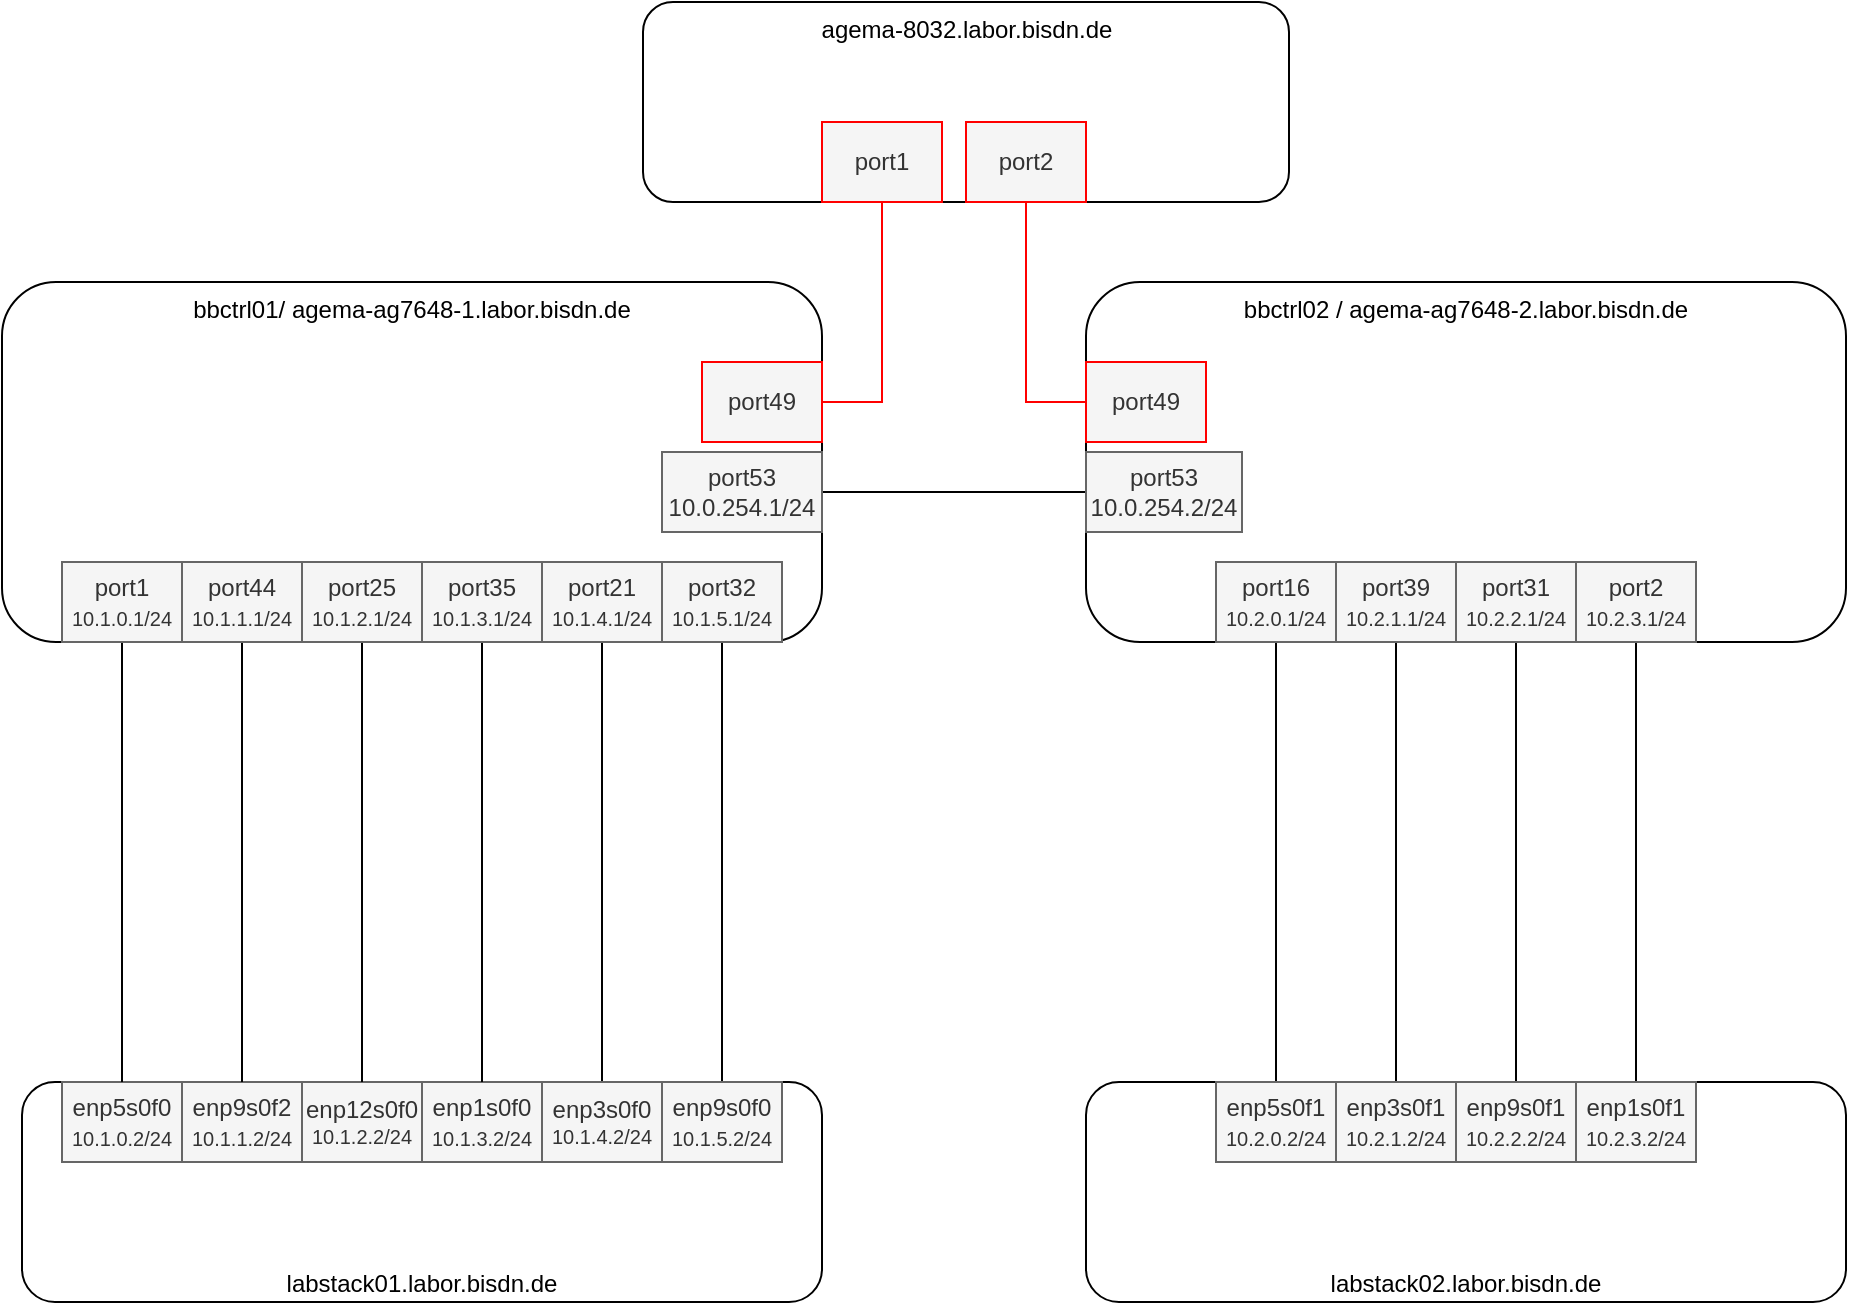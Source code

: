 <mxfile version="11.0.1" type="device"><diagram id="6hXzVfUQsyLLjvMXxQRt" name="Page-1"><mxGraphModel dx="1871" dy="1631" grid="1" gridSize="10" guides="1" tooltips="1" connect="1" arrows="1" fold="1" page="1" pageScale="1" pageWidth="850" pageHeight="1100" math="0" shadow="0"><root><mxCell id="0"/><mxCell id="1" parent="0"/><mxCell id="zLsMLydvJlKHDCSAKvgF-3" value="labstack01.labor.bisdn.de" style="rounded=1;whiteSpace=wrap;html=1;verticalAlign=bottom;" parent="1" vertex="1"><mxGeometry x="-170" y="280" width="400" height="110" as="geometry"/></mxCell><mxCell id="zLsMLydvJlKHDCSAKvgF-4" value="&lt;div&gt;labstack02.labor.bisdn.de&lt;/div&gt;" style="rounded=1;whiteSpace=wrap;html=1;verticalAlign=bottom;" parent="1" vertex="1"><mxGeometry x="362" y="280" width="380" height="110" as="geometry"/></mxCell><mxCell id="zLsMLydvJlKHDCSAKvgF-67" style="edgeStyle=orthogonalEdgeStyle;rounded=0;orthogonalLoop=1;jettySize=auto;html=1;exitX=0.5;exitY=0;exitDx=0;exitDy=0;entryX=0.5;entryY=1;entryDx=0;entryDy=0;endArrow=none;endFill=0;endSize=18;" parent="1" source="zLsMLydvJlKHDCSAKvgF-5" target="zLsMLydvJlKHDCSAKvgF-19" edge="1"><mxGeometry relative="1" as="geometry"/></mxCell><mxCell id="zLsMLydvJlKHDCSAKvgF-5" value="enp5s0f1&lt;br style=&quot;font-size: 10px&quot;&gt;&lt;font size=&quot;1&quot;&gt;10.2.0.2/24&lt;/font&gt;" style="rounded=0;whiteSpace=wrap;html=1;fillColor=#f5f5f5;strokeColor=#666666;fontColor=#333333;" parent="1" vertex="1"><mxGeometry x="427" y="280" width="60" height="40" as="geometry"/></mxCell><mxCell id="zLsMLydvJlKHDCSAKvgF-68" style="edgeStyle=orthogonalEdgeStyle;rounded=0;orthogonalLoop=1;jettySize=auto;html=1;exitX=0.5;exitY=0;exitDx=0;exitDy=0;entryX=0.5;entryY=1;entryDx=0;entryDy=0;endArrow=none;endFill=0;endSize=18;" parent="1" source="zLsMLydvJlKHDCSAKvgF-6" target="zLsMLydvJlKHDCSAKvgF-20" edge="1"><mxGeometry relative="1" as="geometry"/></mxCell><mxCell id="zLsMLydvJlKHDCSAKvgF-6" value="enp3s0f1&lt;br style=&quot;font-size: 10px&quot;&gt;&lt;font size=&quot;1&quot;&gt;10.2.1.2/24&lt;/font&gt;" style="rounded=0;whiteSpace=wrap;html=1;fillColor=#f5f5f5;strokeColor=#666666;fontColor=#333333;" parent="1" vertex="1"><mxGeometry x="487" y="280" width="60" height="40" as="geometry"/></mxCell><mxCell id="zLsMLydvJlKHDCSAKvgF-70" style="edgeStyle=orthogonalEdgeStyle;rounded=0;orthogonalLoop=1;jettySize=auto;html=1;exitX=0.5;exitY=0;exitDx=0;exitDy=0;entryX=0.5;entryY=1;entryDx=0;entryDy=0;endArrow=none;endFill=0;endSize=18;" parent="1" source="zLsMLydvJlKHDCSAKvgF-8" target="zLsMLydvJlKHDCSAKvgF-21" edge="1"><mxGeometry relative="1" as="geometry"/></mxCell><mxCell id="zLsMLydvJlKHDCSAKvgF-8" value="enp1s0f1&lt;br style=&quot;font-size: 10px&quot;&gt;&lt;font size=&quot;1&quot;&gt;10.2.3.2/24&lt;/font&gt;" style="rounded=0;whiteSpace=wrap;html=1;fillColor=#f5f5f5;strokeColor=#666666;fontColor=#333333;" parent="1" vertex="1"><mxGeometry x="607" y="280" width="60" height="40" as="geometry"/></mxCell><mxCell id="zLsMLydvJlKHDCSAKvgF-69" style="edgeStyle=orthogonalEdgeStyle;rounded=0;orthogonalLoop=1;jettySize=auto;html=1;exitX=0.5;exitY=0;exitDx=0;exitDy=0;entryX=0.5;entryY=1;entryDx=0;entryDy=0;endArrow=none;endFill=0;endSize=18;" parent="1" source="zLsMLydvJlKHDCSAKvgF-10" target="zLsMLydvJlKHDCSAKvgF-22" edge="1"><mxGeometry relative="1" as="geometry"/></mxCell><mxCell id="zLsMLydvJlKHDCSAKvgF-10" value="&lt;div&gt;enp9s0f1&lt;/div&gt;&lt;div&gt;&lt;font style=&quot;font-size: 10px&quot;&gt;10.2.2.2/24&lt;/font&gt;&lt;/div&gt;" style="rounded=0;whiteSpace=wrap;html=1;fillColor=#f5f5f5;strokeColor=#666666;fontColor=#333333;" parent="1" vertex="1"><mxGeometry x="547" y="280" width="60" height="40" as="geometry"/></mxCell><mxCell id="zLsMLydvJlKHDCSAKvgF-11" value="enp5s0f0&lt;br&gt;&lt;font style=&quot;font-size: 10px&quot;&gt;10.1.0.2/24&lt;/font&gt;" style="rounded=0;whiteSpace=wrap;html=1;fillColor=#f5f5f5;strokeColor=#666666;fontColor=#333333;direction=west;" parent="1" vertex="1"><mxGeometry x="-150" y="280" width="60" height="40" as="geometry"/></mxCell><mxCell id="zLsMLydvJlKHDCSAKvgF-12" value="enp9s0f2&lt;br style=&quot;font-size: 10px&quot;&gt;&lt;font size=&quot;1&quot;&gt;10.1.1.2/24&lt;/font&gt;" style="rounded=0;whiteSpace=wrap;html=1;fillColor=#f5f5f5;strokeColor=#666666;fontColor=#333333;direction=west;" parent="1" vertex="1"><mxGeometry x="-90" y="280" width="60" height="40" as="geometry"/></mxCell><mxCell id="zLsMLydvJlKHDCSAKvgF-13" value="enp1s0f0&lt;br style=&quot;font-size: 10px&quot;&gt;&lt;font size=&quot;1&quot;&gt;10.1.3.2/24&lt;/font&gt;" style="rounded=0;whiteSpace=wrap;html=1;fillColor=#f5f5f5;strokeColor=#666666;fontColor=#333333;direction=west;" parent="1" vertex="1"><mxGeometry x="30" y="280" width="60" height="40" as="geometry"/></mxCell><mxCell id="zLsMLydvJlKHDCSAKvgF-14" value="&lt;div&gt;enp12s0f0&lt;/div&gt;&lt;div style=&quot;font-size: 10px&quot;&gt;10.1.2.2/24&lt;/div&gt;" style="rounded=0;whiteSpace=wrap;html=1;fillColor=#f5f5f5;strokeColor=#666666;fontColor=#333333;direction=west;" parent="1" vertex="1"><mxGeometry x="-30" y="280" width="60" height="40" as="geometry"/></mxCell><mxCell id="zLsMLydvJlKHDCSAKvgF-66" style="edgeStyle=orthogonalEdgeStyle;rounded=0;orthogonalLoop=1;jettySize=auto;html=1;exitX=0.5;exitY=1;exitDx=0;exitDy=0;entryX=0.5;entryY=1;entryDx=0;entryDy=0;endArrow=none;endFill=0;endSize=18;" parent="1" source="zLsMLydvJlKHDCSAKvgF-15" target="zLsMLydvJlKHDCSAKvgF-27" edge="1"><mxGeometry relative="1" as="geometry"/></mxCell><mxCell id="zLsMLydvJlKHDCSAKvgF-15" value="enp9s0f0&lt;br style=&quot;font-size: 10px&quot;&gt;&lt;font size=&quot;1&quot;&gt;10.1.5.2/24&lt;/font&gt;" style="rounded=0;whiteSpace=wrap;html=1;fillColor=#f5f5f5;strokeColor=#666666;fontColor=#333333;direction=west;" parent="1" vertex="1"><mxGeometry x="150" y="280" width="60" height="40" as="geometry"/></mxCell><mxCell id="zLsMLydvJlKHDCSAKvgF-65" style="edgeStyle=orthogonalEdgeStyle;rounded=0;orthogonalLoop=1;jettySize=auto;html=1;exitX=0.5;exitY=1;exitDx=0;exitDy=0;entryX=0.5;entryY=1;entryDx=0;entryDy=0;endArrow=none;endFill=0;endSize=18;" parent="1" source="zLsMLydvJlKHDCSAKvgF-16" target="zLsMLydvJlKHDCSAKvgF-28" edge="1"><mxGeometry relative="1" as="geometry"/></mxCell><mxCell id="zLsMLydvJlKHDCSAKvgF-16" value="&lt;div&gt;enp3s0f0&lt;/div&gt;&lt;div style=&quot;font-size: 10px&quot;&gt;10.1.4.2/24&lt;/div&gt;" style="rounded=0;whiteSpace=wrap;html=1;fillColor=#f5f5f5;strokeColor=#666666;fontColor=#333333;direction=west;" parent="1" vertex="1"><mxGeometry x="90" y="280" width="60" height="40" as="geometry"/></mxCell><mxCell id="zLsMLydvJlKHDCSAKvgF-17" value="bbctrl01/ agema-ag7648-1.labor.bisdn.de" style="rounded=1;whiteSpace=wrap;html=1;verticalAlign=top;align=center;" parent="1" vertex="1"><mxGeometry x="-180" y="-120" width="410" height="180" as="geometry"/></mxCell><mxCell id="zLsMLydvJlKHDCSAKvgF-18" value="&lt;div&gt;bbctrl02 / agema-ag7648-2.labor.bisdn.de&lt;br&gt;&lt;/div&gt;" style="rounded=1;whiteSpace=wrap;html=1;verticalAlign=top;align=center;" parent="1" vertex="1"><mxGeometry x="362" y="-120" width="380" height="180" as="geometry"/></mxCell><mxCell id="zLsMLydvJlKHDCSAKvgF-19" value="port16&lt;br style=&quot;font-size: 10px&quot;&gt;&lt;font size=&quot;1&quot;&gt;10.2.0.1/24&lt;/font&gt;" style="rounded=0;whiteSpace=wrap;html=1;fillColor=#f5f5f5;strokeColor=#666666;fontColor=#333333;" parent="1" vertex="1"><mxGeometry x="427" y="20" width="60" height="40" as="geometry"/></mxCell><mxCell id="zLsMLydvJlKHDCSAKvgF-20" value="port39&lt;br style=&quot;font-size: 10px&quot;&gt;&lt;font size=&quot;1&quot;&gt;10.2.1.1/24&lt;/font&gt;" style="rounded=0;whiteSpace=wrap;html=1;fillColor=#f5f5f5;strokeColor=#666666;fontColor=#333333;" parent="1" vertex="1"><mxGeometry x="487" y="20" width="60" height="40" as="geometry"/></mxCell><mxCell id="zLsMLydvJlKHDCSAKvgF-21" value="port2&lt;br&gt;&lt;font style=&quot;font-size: 10px&quot;&gt;10.2.3.1/24&lt;/font&gt;" style="rounded=0;whiteSpace=wrap;html=1;fillColor=#f5f5f5;strokeColor=#666666;fontColor=#333333;" parent="1" vertex="1"><mxGeometry x="607" y="20" width="60" height="40" as="geometry"/></mxCell><mxCell id="zLsMLydvJlKHDCSAKvgF-22" value="port31&lt;br style=&quot;font-size: 10px&quot;&gt;&lt;font size=&quot;1&quot;&gt;10.2.2.1/24&lt;/font&gt;" style="rounded=0;whiteSpace=wrap;html=1;fillColor=#f5f5f5;strokeColor=#666666;fontColor=#333333;" parent="1" vertex="1"><mxGeometry x="547" y="20" width="60" height="40" as="geometry"/></mxCell><mxCell id="zLsMLydvJlKHDCSAKvgF-57" style="edgeStyle=orthogonalEdgeStyle;rounded=0;orthogonalLoop=1;jettySize=auto;html=1;exitX=0.5;exitY=1;exitDx=0;exitDy=0;entryX=0.5;entryY=1;entryDx=0;entryDy=0;endArrow=none;endFill=0;endSize=18;" parent="1" source="zLsMLydvJlKHDCSAKvgF-23" target="zLsMLydvJlKHDCSAKvgF-11" edge="1"><mxGeometry relative="1" as="geometry"/></mxCell><mxCell id="zLsMLydvJlKHDCSAKvgF-23" value="port1&lt;br&gt;&lt;font style=&quot;font-size: 10px&quot;&gt;10.1.0.1/24&lt;/font&gt;" style="rounded=0;whiteSpace=wrap;html=1;fillColor=#f5f5f5;strokeColor=#666666;fontColor=#333333;" parent="1" vertex="1"><mxGeometry x="-150" y="20" width="60" height="40" as="geometry"/></mxCell><mxCell id="zLsMLydvJlKHDCSAKvgF-61" style="edgeStyle=orthogonalEdgeStyle;rounded=0;orthogonalLoop=1;jettySize=auto;html=1;exitX=0.5;exitY=1;exitDx=0;exitDy=0;entryX=0.5;entryY=1;entryDx=0;entryDy=0;endArrow=none;endFill=0;endSize=18;" parent="1" source="zLsMLydvJlKHDCSAKvgF-24" target="zLsMLydvJlKHDCSAKvgF-12" edge="1"><mxGeometry relative="1" as="geometry"/></mxCell><mxCell id="zLsMLydvJlKHDCSAKvgF-24" value="port44&lt;br&gt;&lt;font style=&quot;font-size: 10px&quot;&gt;10.1.1.1/24&lt;/font&gt;" style="rounded=0;whiteSpace=wrap;html=1;fillColor=#f5f5f5;strokeColor=#666666;fontColor=#333333;" parent="1" vertex="1"><mxGeometry x="-90" y="20" width="60" height="40" as="geometry"/></mxCell><mxCell id="zLsMLydvJlKHDCSAKvgF-63" style="edgeStyle=orthogonalEdgeStyle;rounded=0;orthogonalLoop=1;jettySize=auto;html=1;exitX=0.5;exitY=1;exitDx=0;exitDy=0;entryX=0.5;entryY=1;entryDx=0;entryDy=0;endArrow=none;endFill=0;endSize=18;" parent="1" source="zLsMLydvJlKHDCSAKvgF-25" target="zLsMLydvJlKHDCSAKvgF-13" edge="1"><mxGeometry relative="1" as="geometry"/></mxCell><mxCell id="zLsMLydvJlKHDCSAKvgF-25" value="port35&lt;br&gt;&lt;font style=&quot;font-size: 10px&quot;&gt;10.1.3.1/24&lt;/font&gt;" style="rounded=0;whiteSpace=wrap;html=1;fillColor=#f5f5f5;strokeColor=#666666;fontColor=#333333;" parent="1" vertex="1"><mxGeometry x="30" y="20" width="60" height="40" as="geometry"/></mxCell><mxCell id="zLsMLydvJlKHDCSAKvgF-62" style="edgeStyle=orthogonalEdgeStyle;rounded=0;orthogonalLoop=1;jettySize=auto;html=1;exitX=0.5;exitY=1;exitDx=0;exitDy=0;entryX=0.5;entryY=1;entryDx=0;entryDy=0;endArrow=none;endFill=0;endSize=18;" parent="1" source="zLsMLydvJlKHDCSAKvgF-26" target="zLsMLydvJlKHDCSAKvgF-14" edge="1"><mxGeometry relative="1" as="geometry"/></mxCell><mxCell id="zLsMLydvJlKHDCSAKvgF-26" value="port25&lt;br&gt;&lt;font style=&quot;font-size: 10px&quot;&gt;10.1.2.1/24&lt;/font&gt;" style="rounded=0;whiteSpace=wrap;html=1;fillColor=#f5f5f5;strokeColor=#666666;fontColor=#333333;" parent="1" vertex="1"><mxGeometry x="-30" y="20" width="60" height="40" as="geometry"/></mxCell><mxCell id="zLsMLydvJlKHDCSAKvgF-27" value="&lt;div&gt;port32&lt;/div&gt;&lt;div&gt;&lt;font style=&quot;font-size: 10px&quot;&gt;10.1.5.1/24&lt;/font&gt;&lt;/div&gt;" style="rounded=0;whiteSpace=wrap;html=1;fillColor=#f5f5f5;strokeColor=#666666;fontColor=#333333;" parent="1" vertex="1"><mxGeometry x="150" y="20" width="60" height="40" as="geometry"/></mxCell><mxCell id="zLsMLydvJlKHDCSAKvgF-28" value="port21&lt;br&gt;&lt;font style=&quot;font-size: 10px&quot;&gt;10.1.4.1/24&lt;/font&gt;" style="rounded=0;whiteSpace=wrap;html=1;fillColor=#f5f5f5;strokeColor=#666666;fontColor=#333333;" parent="1" vertex="1"><mxGeometry x="90" y="20" width="60" height="40" as="geometry"/></mxCell><mxCell id="zLsMLydvJlKHDCSAKvgF-74" style="edgeStyle=orthogonalEdgeStyle;rounded=0;orthogonalLoop=1;jettySize=auto;html=1;exitX=1;exitY=0.5;exitDx=0;exitDy=0;entryX=0;entryY=0.5;entryDx=0;entryDy=0;endArrow=none;endFill=0;endSize=18;" parent="1" source="zLsMLydvJlKHDCSAKvgF-72" target="zLsMLydvJlKHDCSAKvgF-73" edge="1"><mxGeometry relative="1" as="geometry"/></mxCell><mxCell id="zLsMLydvJlKHDCSAKvgF-72" value="&lt;div&gt;port53&lt;/div&gt;&lt;div&gt;10.0.254.1/24&lt;/div&gt;" style="rounded=0;whiteSpace=wrap;html=1;fillColor=#f5f5f5;strokeColor=#666666;fontColor=#333333;" parent="1" vertex="1"><mxGeometry x="150" y="-35" width="80" height="40" as="geometry"/></mxCell><mxCell id="zLsMLydvJlKHDCSAKvgF-73" value="&lt;div&gt;port53&lt;/div&gt;&lt;div&gt;10.0.254.2/24&lt;/div&gt;" style="rounded=0;whiteSpace=wrap;html=1;fillColor=#f5f5f5;strokeColor=#666666;fontColor=#333333;" parent="1" vertex="1"><mxGeometry x="362" y="-35" width="78" height="40" as="geometry"/></mxCell><mxCell id="zLsMLydvJlKHDCSAKvgF-75" value="agema-8032.labor.bisdn.de" style="rounded=1;whiteSpace=wrap;html=1;verticalAlign=top;align=center;" parent="1" vertex="1"><mxGeometry x="140.5" y="-260" width="323" height="100" as="geometry"/></mxCell><mxCell id="zLsMLydvJlKHDCSAKvgF-81" style="edgeStyle=orthogonalEdgeStyle;rounded=0;orthogonalLoop=1;jettySize=auto;html=1;exitX=0.5;exitY=1;exitDx=0;exitDy=0;entryX=1;entryY=0.5;entryDx=0;entryDy=0;endArrow=none;endFill=0;endSize=18;strokeColor=#FF0000;" parent="1" source="zLsMLydvJlKHDCSAKvgF-76" target="zLsMLydvJlKHDCSAKvgF-78" edge="1"><mxGeometry relative="1" as="geometry"/></mxCell><mxCell id="zLsMLydvJlKHDCSAKvgF-76" value="&lt;div&gt;port1&lt;/div&gt;" style="rounded=0;whiteSpace=wrap;html=1;fillColor=#f5f5f5;strokeColor=#FF0000;fontColor=#333333;" parent="1" vertex="1"><mxGeometry x="230" y="-200" width="60" height="40" as="geometry"/></mxCell><mxCell id="zLsMLydvJlKHDCSAKvgF-77" value="&lt;div&gt;port2&lt;/div&gt;" style="rounded=0;whiteSpace=wrap;html=1;fillColor=#f5f5f5;strokeColor=#FF0000;fontColor=#333333;" parent="1" vertex="1"><mxGeometry x="302" y="-200" width="60" height="40" as="geometry"/></mxCell><mxCell id="zLsMLydvJlKHDCSAKvgF-78" value="&lt;div&gt;port49&lt;/div&gt;" style="rounded=0;whiteSpace=wrap;html=1;fillColor=#f5f5f5;strokeColor=#FF0000;fontColor=#333333;" parent="1" vertex="1"><mxGeometry x="170" y="-80" width="60" height="40" as="geometry"/></mxCell><mxCell id="zLsMLydvJlKHDCSAKvgF-83" style="edgeStyle=orthogonalEdgeStyle;rounded=0;orthogonalLoop=1;jettySize=auto;html=1;exitX=0;exitY=0.5;exitDx=0;exitDy=0;entryX=0.5;entryY=1;entryDx=0;entryDy=0;endArrow=none;endFill=0;endSize=18;strokeColor=#FF0000;" parent="1" source="zLsMLydvJlKHDCSAKvgF-79" target="zLsMLydvJlKHDCSAKvgF-77" edge="1"><mxGeometry relative="1" as="geometry"/></mxCell><mxCell id="zLsMLydvJlKHDCSAKvgF-79" value="&lt;div&gt;port49&lt;/div&gt;" style="rounded=0;whiteSpace=wrap;html=1;fillColor=#f5f5f5;strokeColor=#FF0000;fontColor=#333333;" parent="1" vertex="1"><mxGeometry x="362" y="-80" width="60" height="40" as="geometry"/></mxCell></root></mxGraphModel></diagram></mxfile>